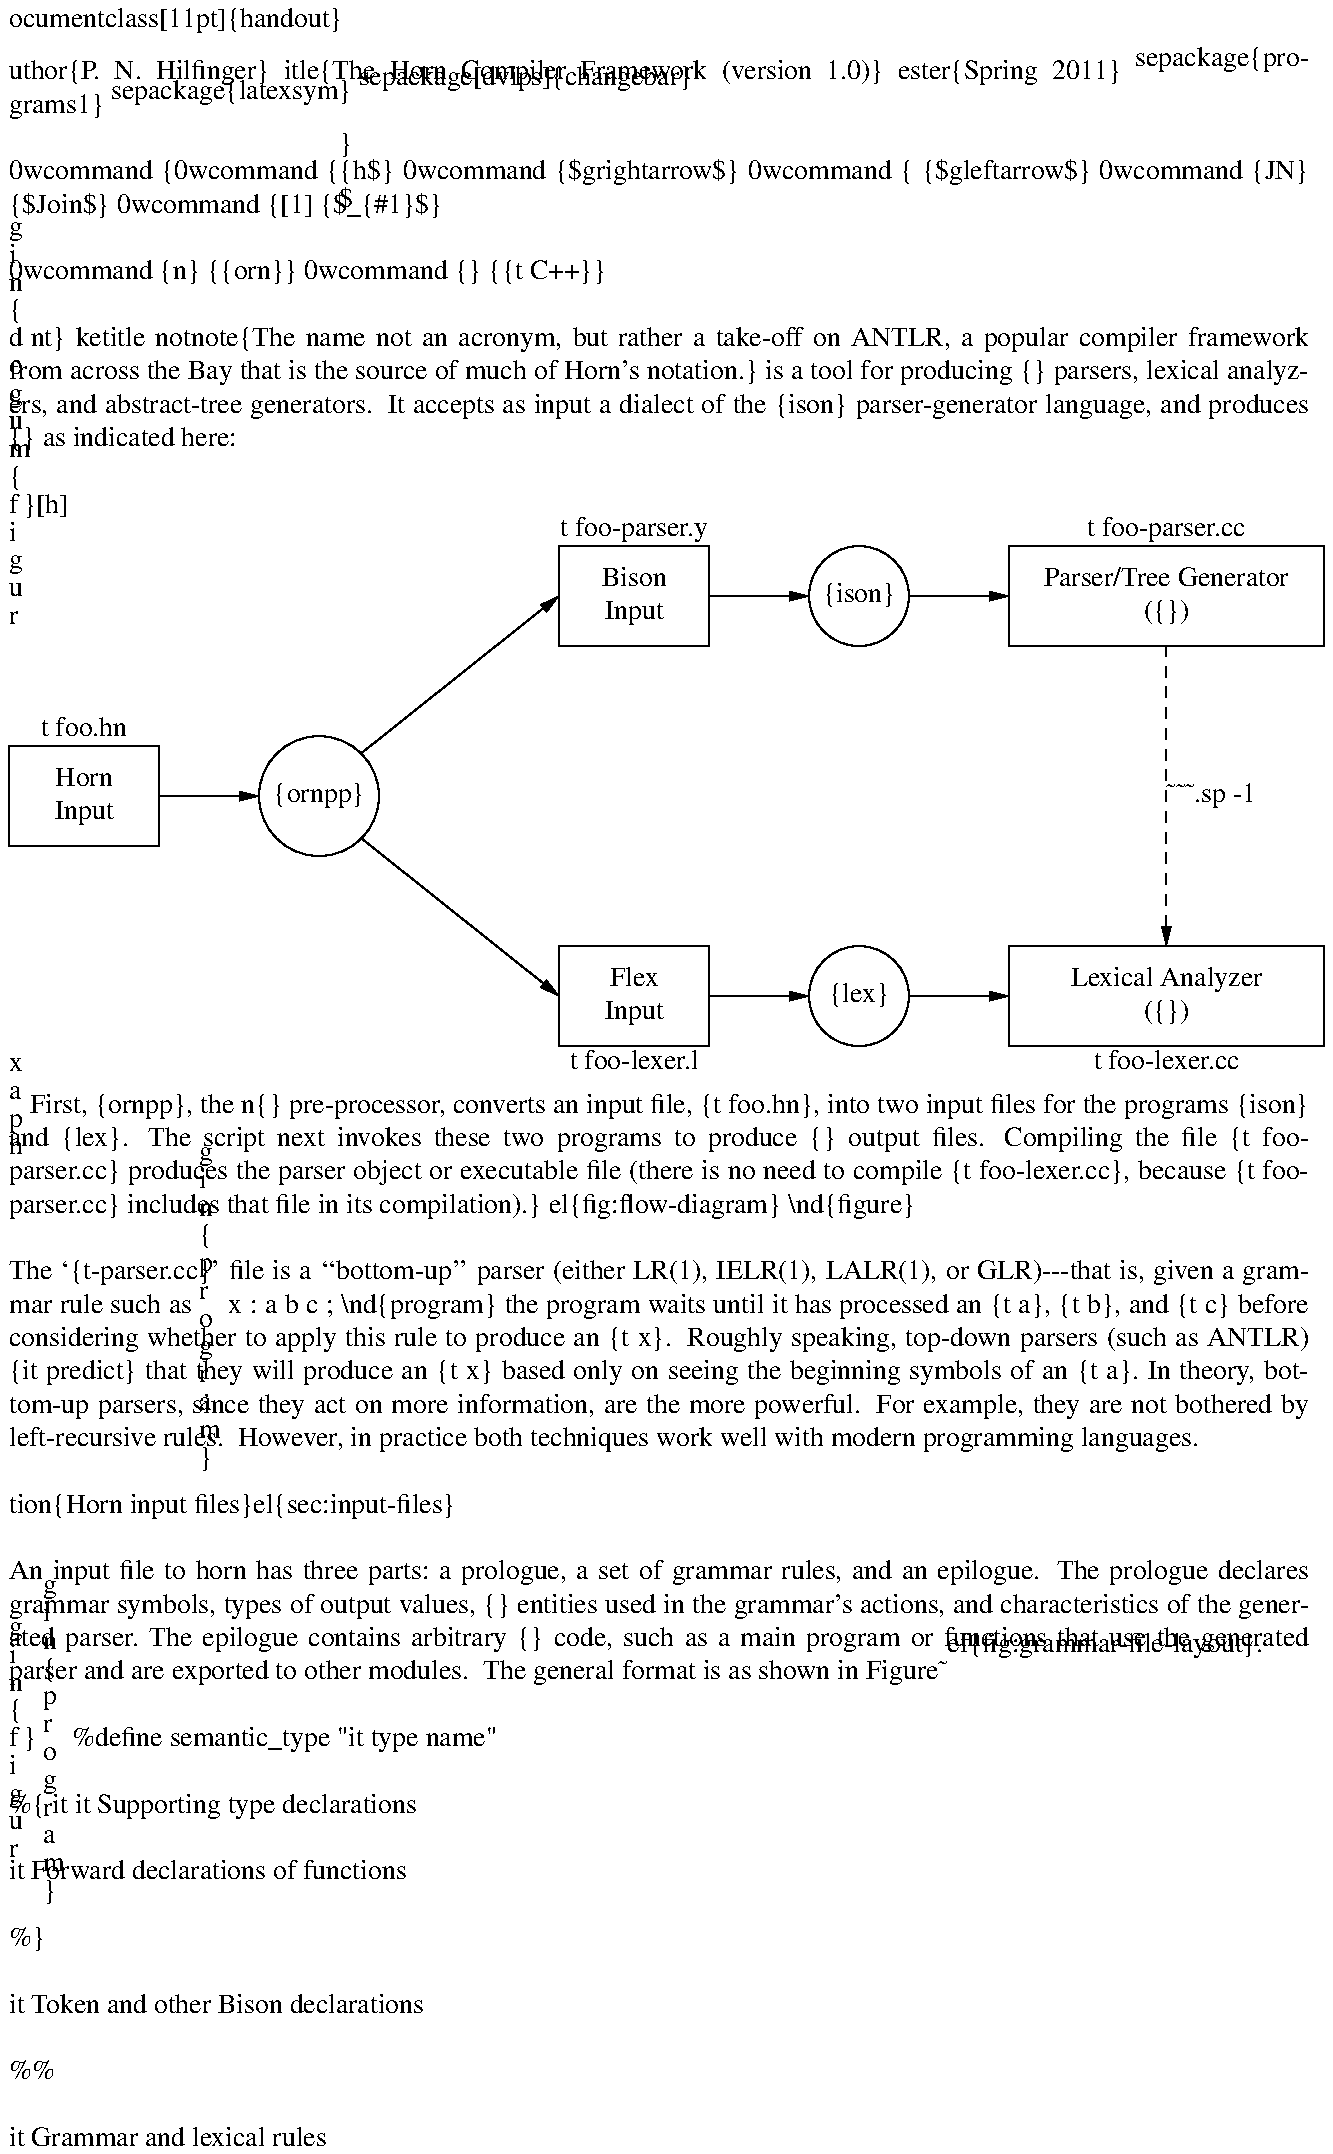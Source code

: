\documentclass[11pt]{handout}

\author{P. N. Hilfinger}
\title{The Horn Compiler Framework (version 1.0)}
\course{CS164}
\semester{Spring 2011}
\usepackage{programs1}
\usepackage{latexsym}
\usepackage[dvips]{changebar}

\newcommand {\caret} {{\tt \^{ }}}
\newcommand {\bs} {$\backslash$}
\newcommand {\RA} {$\longrightarrow$}
\newcommand {\LA} {$\longleftarrow$}
\newcommand {\JN} {$\Join$}
\newcommand {\sv}[1] {$_{#1}$}

\newcommand {\Horn} {{\sc Horn}}
\newcommand {\CPP} {{\tt C++}}

\begin{document}
\maketitle
\Horn\footnote{The name not an acronym, but rather a take-off on
ANTLR, a popular compiler framework from across the Bay that is the
source of much of Horn's notation.} is a tool
for producing \CPP{} parsers, lexical analyzers, and abstract-tree
generators.  It accepts as input a dialect of the {\sc Bison}
parser-generator language, and produces \CPP{} as indicated here:

\begin{figure}[h]
.PS
right

Bison: box "Bison" "Input"; arrow; circle "{\sc bison}"; arrow; 
       CPP_Parser: box "Parser/Tree Generator" "(\CPP{})" wid 2.1*boxwid
       "\tt foo-parser.y" at Bison.n above
       "\tt foo-parser.cc" at CPP_Parser.n above
       

Flex:  box "Flex" "Input" with .nw at Bison.sw - (0, 3*boxht); arrow; 
       circle "{\sc flex}"; arrow; 
       CPP_Lexer: box "Lexical Analyzer" "(\CPP{})" wid 2.1*boxwid
       "\tt foo-lexer.l" at Flex.s below
       "\tt foo-lexer.cc" at CPP_Lexer.s below

Input: box "Horn" "Input" with .e at 1/2 between Bison.w-(2,0) and Flex.w-(2,0);
       arrow; Horn: circle rad 1.2*circlerad "{\sc hornpp}" 
       arrow from Horn.ne to Bison.w 
       arrow from Horn.se to Flex.w 
       "\tt foo.hn" at Input.n above


arrow dashed from CPP_Parser.s to CPP_Lexer.n "~~~\#includes" ljust

.PE
\box\graph
\caption{Diagram of how the \Horn{} script processes source files.  
First, {\sc hornpp}, the \Horn{} pre-processor, converts an input file,
{\tt foo.hn}, into
two input files for the programs {\sc bison} and {\sc flex}.  The
script next invokes these two programs to produce \CPP{} output files.
Compiling the file {\tt foo-parser.cc} produces the parser object or
executable file (there is no need to compile {\tt foo-lexer.cc},
because {\tt foo-parser.cc} includes that file in its compilation).}
\label{fig:flow-diagram}
\end{figure}

The `{\tt-parser.cc}' file is a ``bottom-up'' parser (either LR(1),
IELR(1), LALR(1), or GLR)---that is, given a grammar rule such as
\begin{program}
x : a b c ;
\end{program}
the program waits until it has processed an {\tt a}, {\tt b}, and {\tt
c} before considering whether to apply this rule to produce an {\tt x}.
Roughly speaking, top-down parsers (such as ANTLR) {\it predict\/} 
that they will
produce an {\tt x} based only on seeing the beginning symbols of an
{\tt a}. In theory, bottom-up parsers, since they act on more
information, are the more powerful.  For example, they are not
bothered by left-recursive rules.  However, in practice
both techniques work well with modern programming languages. 

\section{Horn input files}\label{sec:input-files}

An input file to horn has three parts: a prologue, a set of grammar
rules, and an epilogue.  The prologue declares grammar symbols, types
of output values, \CPP{} entities used in the grammar's actions,
and characteristics of the generated parser. The epilogue contains
arbitrary \CPP{} code, such as a main program or functions that use the 
generated parser and are exported to other modules.  The general
format is as shown in Figure~\ref{fig:grammar-file-layout}.

\begin{figure}
\begin{program}
%define semantic_type "\{\it type name\}"

%{
\{\it \#include statements\}

\{\it Supporting type declarations\}

\{\it Forward declarations of functions\}

%}

\{\it Token and other Bison declarations\}

%%

\{\it Grammar and lexical rules\}

%%

\{\it Definitions of functions, global variables, etc.\}
\end{program}
\caption{General layout of a Horn input file.}
\label{fig:grammar-file-layout}
\end{figure}

\section{Basic  Grammar and Lexical Rules}\label{sec:basic-rules}

The rule sets that \Horn{} and its underlying engine, {\sc Bison}, handle are
called {\it context-free grammars (CFG).\/}  The notation used is a variety of 
{\it Backus-Naur Form (BNF).}
Each rule has the form
$$ s_0 : s_1 \dots s_n ; $$
($n\ge0$), where the $s_i$ are {\it grammar symbols,} each of which ultimately
stands for some set of possible strings of characters, which we'll
denote $L(s_i)$, the {\it language\/} denoted by $s_i$.  The generic rule
pictured here means ``The set of strings $L(s_0)$ includes (is a
superset of) all
those that can be formed by concatenating a string from each of $L(s_1)$,
$L(s_2)$, \dots, and $L(s_n)$.''  We refer to $s_0$ as the {\it
left-hand side\/} in this particular rule, and $s_1\dots s_n$ as the
{\it right-hand side.}

\subsection{Context-free grammar}\label{sec:basic-cfg}
A subset of grammar symbols, called 
{\it terminal symbols\/} (or {\it terminals\/} for short) form the base cases in this recursive
definition.  They are defined by a set of {\it lexical rules}
(described in \S\ref{sec:lexical-rules}), and in \Horn, are denoted by identifiers that start
with upper-case letters (such as {\tt ID}), by literal strings in
double quotes (e.g, {\tt"while"}), or by single-character strings in
single quotes (e.g., {\tt ';'}).  The other grammar symbols, all
beginning with lower-case letters in \Horn, 
are called {\it nonterminal symbols}.  One particular nonterminal
symbol is called the {\it start symbol,} conventionally taken to be the
symbol defined by the first grammar rule.  The language denoted by the
start symbol is the language defined by the grammar as a whole.
This language is taken to be the {\it minimal\/} language that
satisfies all the grammar rules\footnote{This is a typical sort of
definition in mathematics.  Each individual rule with a given nonterminal $s$ as
its left-hand side defines a subset of $L(s)$, but doesn't say what
else might be in $L(s)$.  So we make this additional provision of
minimality, which in effect says 
that the only strings in $L(s)$ are those that are {\it required\/} 
to be there by some rule.}.  

For example, the following grammar describes simple arithmetic
expressions (see \S\ref{sec:lexical-rules} for how we define the
terminal symbol {\tt NUM}):
\begin{program}
expr : term;

expr : expr "+" term;

expr : expr "-" term;

term : factor;

term : term "*" factor;

term : term "/" factor;

factor : NUM;

factor : "(" expr ")";
\end{program}

\noindent 
Usually, we abbreviate rules by grouping those for the same left-hand
side, like this
\begin{program}
expr : term  |  expr "+" term  | expr "-" term;

term : factor  |  term "*" factor  |  term "/" factor;

factor : NUM |  "(" expr ")";
\end{program}

\noindent 
Assuming that we define {\tt NUM} to describe ordinary integer numerals in Java,
this grammar describes a language containing such strings as 
``{\tt 2*(3+9)-42},'' as you can see from the following {\it
derivation:}
\begin{program}
expr \{\RA\} expr - term \{\RA\} expr - factor \{\RA\} expr - NUM \{\RA\} term - NUM
\{\RA\} term * factor - NUM \{\RA\} term * ( expr ) - NUM 
\{\RA\} term * ( expr + term ) - NUM \{\RA\} term * ( expr + factor ) - NUM
\{\RA\} term * ( expr + NUM ) - NUM \{\RA\} term * ( term + NUM ) - NUM
\{\RA\} term * ( factor + NUM ) - NUM \{\RA\} term * ( NUM + NUM ) - NUM
\{\RA\} factor * ( NUM + NUM ) - NUM \{\RA\} NUM * ( NUM + NUM ) - NUM 
\end{program}
This derivation consists of a sequence of {\it sentential forms\/}
(separated by arrows),
starting with the start symbol and ending with a character string
(once the {\tt NUM}s are replaced by numerals, anyway). 
At each step we apply one rule, replacing one nonterminal symbol with
the right-hand side of one rule for that nonterminal.
The parsers generated by \Horn{}
and {\sc Bison} actually perform such derivations in reverse, {\it
reducing\/} the input to the start symbol.

Here, the language $L({\tt expr})$ is the set of all sentential forms
that contain only terminal symbols and that appear at the end of
some derivation that starts from {\tt expr}.  
At each point in a derivation, there is typically more than one
possible rule by which to replace any given nonterminal symbol.  Any
of these rules might be chosen, regardless of what symbols surround
the nonterminal---hence the adjective {\it context-free.}  \Horn{}
always chooses to apply a rule to the rightmost nonterminal symbol at
each stage---a {\it rightmost derivation.}  Since it does so in
reverse, we say that it produces {\it reverse rightmost\/} (also
called {\it canonical\/}) derivations.

\subsection{The end of file}\label{sec:eof1}

The \Horn{} system actually inserts its own start symbol into the
grammar, effectively defining it like this:
\begin{program}
\{\it horn\_start\_symbol\} : your_start_symbol \{\it EOF\} ;
\end{program}
where {\tt EOF} indicates the end of the input (End Of File).  The
symbols written here in italics are internally generated; you don't
have access to them.
A lexical rule (\S\ref{sec:lexical-rules}) can return an end of file
token by using~0 as the syntactic category (see
\S\ref{sec:setting-token}),
but this is not generally necessary unless you include specific actions in your
lexer for end-of-file (see {\tt\_EOF} in \S\ref{sec:special-lexical-symbols}).

\subsection{Extended BNF}\label{sec:extended-bnf}

Certain grammatical constructs crop up repeatedly.  For example, as
part of 
describing an S-expression in Lisp, we need to describe a sequence of 
S-expressions\footnote{\Horn{} uses C-style comments, so ``{\tt/* empty */}'' is ignored.  I
use it for human readers as a convention for indicating a
right-hand side with no
symbols---an empty string.}:
\begin{program}
sexpr : atom | "(" sexpr_list ")";

sexpr_list : /* empty */ | sexpr_list sexpr;
\end{program}
As a shorthand, we can write this instead as
\begin{program}
sexpr : atom | "(" sexpr* ")";
\end{program}
The trailing `{\tt *}' (the {\it Kleene star}) 
means ``zero or more repetitions of.''  Similarly, a trailing
`{\tt+}', as in 
\begin{program}
stmt_list : stmt+
\end{program}
means ``one or more repetitions of,'' and a trailing `{\tt?}', as in
\begin{program}
relation : expr "not"? "in" expr;
\end{program}
means ``optional,'' or ``zero or one occurrences of.''

\Horn{} also permits grouping using parentheses, as in ordinary
algebraic expressions.  Thus, instead of
\begin{program}
expr : expr "+" term | expr "-" term;
\end{program}
you may write
\begin{program}
expr : expr ("+" | "-") term;
\end{program}
In combination with the other notations, you can describe even more
complex constructs succinctly, such as:
\begin{program}
argument_list : "(" ( expr ( "," expr )* )? ")";
\end{program}
to describe the parenthesized part of a function call.

These extensions to the plain BNF presented in \S\ref{sec:basic-cfg}
give what is called {\it extended
BNF}.  All of them can be translated into plain BNF (which, in fact, is how
the \Horn{} processor deals with them).

\subsection{Lexical rules}\label{sec:lexical-rules}

Lexical rules define terminal symbols, also known as {\it (lexical) tokens\/} or
{\it lexemes.\/}  The \Horn{} script 
uses an open-source tool called {\sc Flex} to produce a program
(called a {\it lexical analyzer\/}) that
processes them, splitting the input text into its constituent tokens
and giving these to the parser.  Each different kind of token has a
unique {\it syntactic category,\/} encoded as a non-negative integer.
In the \CPP{} programs it produces, \Horn{} defines the upper-cased 
terminal symbols used in your grammar as constants that other parts of
your program can use.

Lexical rules look very much like
ordinary context-free grammar rules that define nonterminal symbols
(``CFG rules'' from here on),
but with a few restrictions and extensions.  Lexical rules may not contain
nonterminal symbols or other named terminal symbols---just
double-quoted strings, single-quoted 
characters, and {\it auxiliary lexical symbols,} defined below.  Like
CFG rules, lexical rules may use parentheses and the operators
`{\tt*}', `{\tt+}', `{\tt?}', and `{\tt|}'. 

Lexical rules may also
use sets of characters.  First, the notation 
\begin{program}
'\{$C_1$\}' .. '\{$C_n$\}'
\end{program}
is a synonym for
\begin{program}
'\{$C_1$\}' | '\{$C_2$\}' | \{$\cdots$\} | '\{$C_n$\}'
\end{program}
where $C_2,\dots,C_{n-1}$ are all characters between $C_1$ and $C_n$
in the ASCII collating sequence.  Thus,
\begin{program}
'A' .. 'Z'
\end{program}
denotes ``any upper-case letter.''  
Ranges and single-quoted characters are the simplest sets of
characters.  The `{\tt|}' operator, when applied to two sets of
characters, yields a set of character.  Finally, the operator
`{\tt-}', when applied to two sets of characters, yields the set
difference between those sets: the set containing all characters in
the first operand that are not in the second.  For example, the set of 
lower-case consonants might be denoted
\begin{program}
'b' .. 'z' - ('e' | 'i' | 'o' | 'u')
\end{program}

An {\it auxiliary lexical symbol\/} starts with an underscore, and is
defined by an {\it auxiliary lexical rule\/} having the same form as other
lexical rules.  These rules have two additional restrictions: an
auxiliary lexical symbol must be defined in a single rule, and the
right-hand side of an auxiliary lexical rule may only contain 
auxiliary lexical symbols that are defined {\it before\/} that rule.  
For example, we can define
\begin{program}
_UpperCase : 'A' .. 'Z';
_LowerCase : 'a' .. 'z';
_Digit : '0' .. '9';
_Letter : _UpperCase | _LowerCase
_Alphanum : _Letter | _Digit
ID : _Letter _Alphanum*
NUM : _Digit+
\end{program}
but it would be illegal to put the definition of {\tt\_Alphanum} first,
since it would then reference auxiliary symbols defined later, and it
would be illegal to write a rule such as
\begin{program}
_Chars : _Char | _Char _Chars
\end{program}
since it mentions {\tt\_Chars} on the right-hand side, but that is not
defined in a {\it previous} rule.  

The collection of all lexical rules (and auxiliary rules) together
define a {\it regular language,}  the set of all terminals.  This
collection is interpreted differently from the CFG rules.  There is
no one start symbol.  Instead, each time a terminal symbol is needed,
the lexical analyzer produced by \Horn{} in effect tries each of the 
lexical grammar rules to see if it matches the beginning of the
remaining input text.  The analyzer delivers the terminal symbol
of whichever rule matches the {\it longest\/}
prefix of the remaining text, with ties going to the first of the
rules matching the most text.  For example, consider
\begin{program}
WITH : "with";
ID : _Letter _Alphanum*;
\end{program}
If the remaining input starts with the characters ``{\tt withdraw \$10},''
then both of these rules will match a prefix of the input, but the
rule for {\tt ID} matches the longer prefix, so the lexer produces
{\tt ID} as the next terminal symbol. It never matters what terminal
symbols are allowed by the CFG grammar; the lexical analyzer will 
try all lexical rules against the remaining input.

With a few  exceptions (see \S\ref{sec:eof1} and \S\ref{sec:prefer}),
lexical rules that match the
empty string are ignored, in order to guarantee that the lexical
analyzer always makes progress.  For example, consider
\begin{program}
NUM: ('0' .. '9')*;
\end{program}
If the next input character is something other than a digit, then the
definition of `{\tt*}' indicates that this rule can match an empty
string, which would be the longest possible match for {\tt NUM} in
that case.  However, even if no other lexical rule matches, the match
for {\tt NUM} will be ignored.  Instead, the lexical analyzer will
fall back to a last-resort default in which it delivers the next
character in the input as a token (the same token denoted by a
single-quoted one-character string in rules).

\Horn{} automatically  turns terminal symbols represented by strings
or character constants in the CFG grammar into lexical rules that
precede any lexical rules supplied by the user.  Thus,
\begin{program}
expr : expr "in" expr;
\end{program}
becomes something like
\begin{program}
TOK_3 : "in";
expr : expr TOK3 expr;
\end{program}
where {\tt TOK\_3} is some automatically generated symbol.
You never need to know about these generated symbols.
And because the implicit definition of {\tt TOK\_3} would come before
any (user-written) rule for {\it ID} (such as that above), 
the {\tt TOK\_3} rule will have precedence (as desired), even though
{\tt ID} also matches the same string.

\subsection{Special lexical symbols}\label{sec:special-lexical-symbols}

Several auxiliary symbols are pre-defined. Each matches the empty
string, but only under certain circumstances.  At the moment, none may
be mentioned in an auxiliary rule.
\begin{description}
\item[\_ANY] Is a primitive character set denoting any of the
allowable characters (everything other than ASCII NUL (`\verb|\000|')
and `\verb|\377|' (an 8-bit character used internally to indicate end-of-input).
\item[\_BOL] Matches the empty string at the beginning of a line: that
is, at the beginning of the file or just after a line terminator
sequence).   It may only occur as the first symbol in a lexical rule.
\item[\_EOL] Matches the empty string at the end of a line: 
that is, immediately before a line
terminator sequence (defined as an optional carriage return followed
by a newline character).  It does {\it not\/} match at the end of
file, so if the last line of your input is not properly terminated,
you may not get the results you expect.  It may only occur as the last
symbol in a lexical rule.

{\bf Warning:} There is a slight glitch here.  For the purposes of
determining a longest match, {\_EOL} counts as if it matched the
newline sequence (i.e., as if it matched a 1- or 2-character string rather
than a 0-character string).  Usually, this doesn't matter, but it is
easy to contrive cases where it does.

\item[\_EOF] Matches the empty string at the end of file.
It must appear at the end of its
rule. You will not often need to use this; the \Horn{} lexical analyzer will
by default return an end-of-file indication at the appropriate point,
and as described in \S\ref{sec:eof1}, the CFG grammar is automatically
set up to handle it.  {\tt\_EOF} is a special case in that any rule it
appears in {\it can} match the empty string.
Once {\tt\_EOF} matches, it continues to do so until the lexer
switches to another input file, so be careful to avoid an infinite
loop when using such rules.
A common way to do so is to have your rule explicitly return the
end-of-file category (0) when you reach real end of file (Horn usually
does this for you automatically if you don't provide an explicit rule
that matches {\tt\_EOF}.)
\end{description}

\subsection{Preferred lexical rules and empty matches}\label{sec:prefer}

Normally, the lexical analyzer returns the longest non-empty match
possible from among its rules, preferring the first-appearing rule
when there are ties.  By including the special declarative symbol
{\tt\%prefer} at the end of a lexical rule (just before the lexical
action, if any), you can specify that a rule should be chosen in
preference to rules not so marked, regardless of the length of text
matched, and that it may match an empty
string.  Among preferred rules, the usual precedence rules apply.

As you might guess, this feature is rather specialized.
In general, you should rely on \Horn's usual rules for precedence.
Indeed, the only use I've found so far for {\tt\%prefer} is to handle Python's
indentation rules:
\begin{program}
*: _BOL (' ' | '\t')* %prefer { ... }
\end{program}

When a preferred rule matches the empty string, no further 
preferred rules are applied until at least one more token is read
using non-preferred rules (to avoid infinite loops in which the
lexical analyzer keeps returning empty strings).

\section{Grammar Conflicts}\label{sec:conflicts}

\Horn{} parsers belong to a category known as {\it shift-reduce\/}
parsers.  These attempt to reconstruct, in reverse, the sequence of
grammar rules needed to derive the input from the start symbol, as
described in \S\ref{sec:basic-cfg}.  The parser consumes the input and
maintains a sequence of grammar symbols (terminals and nonterminals)
called the 
{\it parsing stack\/}\footnote{Abstractly, it is a 
sequence, but because of the way shift-reduce
parsing works, we almost invariably refer to it as a stack, since it
is always the most recently added symbols (those at the ``top'') that
are manipulated at each step.} such that the concatenation of 
the parsing stack and
the remaining input (as a sequence of tokens) forms one of the 
sentential forms in a derivation (again, see \S\ref{sec:basic-cfg}).

At each step, the parser either {\it shifts\/} a token from the
remaining input onto the end (top) of the parsing stack, or it 
{\it reduces\/} zero or more symbols on top of the parsing stack into
a nonterminal, using one of the grammar rules.  Since multiple grammar
rules might seem applicable to the top of the parsing stack, the
parser examines the next (unshifted) input token and a summary of the
contents of the parsing stack (the {\it parser state\/}) to decide
what rule (if any) to apply.  Sometimes, the choice is unclear,
causing \Horn{} (or more precisely, {\sc Bison}, which does the real
work) to report a {\it grammar conflict,\/} of which there are two
varieties: {\it shift-reduce\/} conflicts and {\it reduce-reduce\/} conflicts. 

\subsection{Shift-reduce conflicts}\label{sec:shift-reduce}

A shift-reduce conflict results when the top of
the stack contains the right-hand symbols of some grammar rule
(suggesting a reduction), but it might also be valid to shift the next
token so as to later get a different reduction.  For example, if you
were to write
\begin{program}
expr : expr '-' expr
     | ID 
     ;
\end{program}
and try to parse an input such as `{\tt a-b-c},' the parser would
eventually find itself in this situation:
\begin{program}
expr '-' expr \{\JN\} '-' ID 
\end{program}
where `\JN' marks the start of the remaining input.  At this
point, the parser could take either of two routes: either
\begin{program}
expr \{\JN\} '-' ID             \{\it (Reduce) \}
expr '-' ID \{\JN\}             \{\it (Shift twice) \}
expr '-' expr \{\JN\}           \{\it (Reduce) \}
expr \{\JN\}                    \{\it (Reduce) \}
\end{program}
or else
\begin{program}
expr '-' expr '-' ID \{\JN\}    \{\it (Shift twice) \}
expr '-' expr '-' expr \{\JN\}  \{\it (Reduce) \}
expr '-' expr \{\JN\}           \{\it (Reduce) \}
expr \{\JN\}                    \{\it (Reduce) \}
\end{program}
corresponding to interpreting this expression as either `{\tt(a-b)-c}' or 
`{\tt a-(b-c)}'.  In this example, the conflict results (as it often
does) from an essential ambiguity in the grammar.  The programmer
simply hasn't said which interpretation to choose. 

\subsection{Reduce-reduce conflicts}\label{sec:reduce-reduce}

A reduce-reduce conflict results when the top symbols of the
stack might reasonably be reduced according to either of two different
rules. For example, given a  grammar containing
\begin{program}
expr : '(' type ')' expr        \{\it (C-style cast)\}
     | '(' expr ')'             \{\it (parenthesized expression)\}
     | ID
     | ....
     ;
type : ID
     ;
\end{program}
and the input `{\tt (a) b}', the parser will eventually see this
situation:
\begin{program}
'(' ID \{\JN\} ')' ID
\end{program}
It might convert {\tt ID} either into a type or an expr.  In this
case, if it were to look beyond the `{\tt)}', it would see that
choosing to reduce to {\tt expr} would not work, but since the parser
looks only at the next unshifted token of the input, it does not see
this and therefore reports a conflict.  

This example notwithstanding, most reduce-reduce conflicts are due to
errors in your grammar.  You should treat warnings about reduce-reduce
conflicts as error messages and resolve them.  The parser-generator
will arbitrarily resolve these conflicts in favor of the earlier rule,
but it is extremely risky to rely on this resolution, since it usually
just papers over a real problem.  (This is in contrast to lexical analysis,
which also resolves conflicts in favor of the earlier rule, but where doing
so is usually the right thing.)

\subsection{Dealing with shift-reduce conflicts}\label{sec:precedence}

Sometimes, conflicts result from accidental introduction of
ambiguity.  For example, there's a good chance you'll eventually make
this mistake:
\begin{program}
expr : expr '+' term
       term                  \{\it (Left off the {\tt|})\}
     ;
\end{program}
or this one:
\begin{program}
expr :
     | expr '+' term         \{\it (Extra {\tt|})\}
     | term
     ;
\end{program}
Either of these can result in a flood of conflicts in the rest of
the grammar.  All I can say about accidental conflicts is ``Try not to
introduce them.''

Sometimes, however, a conflicted grammar is actually clearer than an 
unconflicted one, the principal example being expression grammars.
You'd like to be able to say
\begin{program}
expr : expr '+' expr
     | expr '-' expr
     | expr '*' expr
     ...
\end{program}
together with some way of indicating, as in informal English
descriptions, that the operators group to the left, with `{\tt*}'
having precedence over `{\tt+}' and `{\tt-}'.  The usual alternative
uses a cascade of definitions, like this:
\begin{program}
expr : term | expr '+' term | expr '-' term ;
term : factor | term '*' factor ;
  ...
\end{program}
(see if you can figure out why this approach avoids ambiguity).  This
works, but is a bit verbose.

\Horn{} uses a  mechanism provided by {\sc Bison} to allow you to
declare precedences for operators, so that an expression grammar can
look like this:
\begin{program}
%left '='
%left '+' '-'
%left '*' '/'
%right "**"
... 

%%

...

expr: ID
    | expr '+' expr
    | expr '-' expr
    | expr '=' expr
    | expr "**" expr
    ...
\end{program}
Here, `{\tt\%left}' and `{\tt\%right}' are declarations that go in the 
prologue of your grammar file.  They list operators from lowest to
highest precedence, and indicate whether they group to the left or
right.  Operators in the same declaration have the same precedence.  

The idea is pretty simple: \Horn{} assigns each rule the precedence of 
the operator token it contains (assuming there is only one token given
a precedence), tweaking the precedence slightly up if the operator is
left associative, and slightly down if it is right associative.  Now,
consider a conflict like that illustrated in
\S\ref{sec:shift-reduce}:
\begin{program}
expr '-' expr \{\JN\} '*' ID 
\end{program}
Either we can reduce the `{\tt expr '-' expr}' or shift the `{\tt*}'.
Because the rule has the precedence of `{\tt-}', which is declared to
be lower than that of `{\tt*}', shifting wins out here, and the parser
will eventually end up reducing the multiplication before reducing the
subtraction.  With 
\begin{program}
expr '-' expr \{\JN\} '-' ID 
\end{program}
since `{\tt-}' has been declared to be left associative, the
subtraction rule has (slightly) higher precedence than the `{\tt-}'
symbol, and the parser will reduce the first `{\tt-}' first, grouping
the first two terms together as desired.  

This is all very convenient, but I strongly recommend using this
feature {\it only\/} for simple operator precedence such as in these
examples.  The consequences of forcibly ``resolving'' conflicts that
actually indicate problems are surprising and usually undesirable.

\subsection{Precedence and extended BNF}

Given the facilities in \S\ref{sec:precedence}, it is natural to want
to write something like this:
\begin{program}
expr : expr ('+' | '-' | '*' | '/' | "**" | ...) expr ;
\end{program}
but you will quickly find this doesn't work.  \Horn{} converts this to
some weird-looking rule like\footnote{Symbols such as {\tt\_\_0} are 
internally generated, and are not lexical symbols.}:
\begin{program}
expr : expr __0 expr ;
__0 : '+' | '-' | '*' | '/' | "**" | ... ;
\end{program}
Whereas before, the parser would face situations like this:
\begin{program}
expr '-' expr \{\JN\} '-' ID 
\end{program}
where the two operators in question are both available for inspection,
with the new grammar, it sees only
\begin{program}
expr __0 expr \{\JN\} '-' ID 
\end{program}
and the identity of the left operator is lost.

Fortunately, there is a convenient, if moderately obscure feature that
addresses
just this problem. We can write our rule as follows:
\begin{program}
expr : expr ('+' | '-' | '*' | '/' | "**" | ...) expr %expand
\end{program}
The effect of the {\tt\%expand} directive is to convert this rule
differently, so that it reads
\begin{program}
expr : expr '+' expr | expr '-' expr | expr '*' expr | ... ;
\end{program}
In this form, precedence rules work properly.  You get to write the
more concise rule and have it expanded for you into the long-winded
form.

\subsection{GLR parsing}\label{sec:glr}

Sometimes, as in the example from \S\ref{sec:reduce-reduce}, a
conflict results from the fact that the parser is required to make a
decision before it has all the necessary information.  You can
generally resolve this with judicious rewriting, but it is sometimes
clearer to use ``brute force.'' \Horn{} provides an alternative
parsing algorithm called {\it Generalized LR (GLR)\/}\footnote{``LR'' 
is the
name of \Horn's standard parsing algorithm.  The initials stand for 
``Left-to-right (reverse) Rightmost derivation.''}.  When confronted
with a conflict at parsing time, the GLR parser will (in effect) split
into multiple parsers, each pursuing a different choice of shifts and
reductions.  As some of these choices turn out to be unfeasible, their
parsers die off.  Assuming that only one parser makes it to the end,
all is well.  While the parser is split, it does not execute any
actions, but instead saves them up until the surviving parse is
determined.  

For example, going back to the example from \S\ref{sec:reduce-reduce}:
\begin{program}
expr : '(' type ')' expr        \{\it (C-style cast)\}
     | '(' expr ')'             \{\it (parenthesized expression)\}
     | ID
     ;
type : ID
     ;
\end{program}
\Horn{} will report that there
is a reduce-reduce conflict when the parser has just shifted `{\tt(}'
and `{\tt ID}' and is looking at `{\tt)}'. If the parser were to look
one symbol beyond the `{\tt)}', it would know which reduction would
work.  For this grammar, including the declaration 
\begin{program}
%glr-parser
\end{program}
in the prologue will cause the parser to pursue both possibilities,
one of which will get pruned.

This is a very powerful mechanism (and not fully described here).
However, there is one problem: \Horn{} will still report conflicts in
the grammar, since it cannot in general analyze whether the parser is
guaranteed to accept only one parse.  You will have to analyze your
grammar carefully (and test it extensively) in order to make sure you
are getting the proper results.

\section{Semantic Actions}\label{sec:semantics}

So far, we've been concerned entirely with syntax.  The \Horn{}
parsers illustrated so far will read an input text and either
determine that it obeys the grammar rules and do nothing, or
determine that it does not obey the grammar rules and produce an error
message. The main point of defining a grammar and breaking it down
into rules is to implement {\it syntax-directed translation\/} of the
input, in which the particular derivation (sequence of rules) used to 
parse an input triggers a corresponding sequence of actions that
translates or otherwise processes the text. In \Horn, these actions
take the form of arbitrary \CPP{} code enclosed in curly braces and
placed at the end of a rule.  Being arbitrary \CPP{} code, it can do anything.
For example, given the \Horn{} program:
\begin{program}
expr : term              { printf ("term <- expr\n"); };
expr : expr "+" term     { printf ("expr + term <- expr\n"); };
expr : expr "-" term     { printf ("expr - term <- expr\n"); };
term : factor 		 { printf ("factor <- term\n"); };
term : term "*" factor   { printf ("term * factor <- term\n"); };
term : term "/" factor   { printf ("term / factor <- term\n"); };
factor : NUM              { printf ("NUM <- factor\n"); };
factor : "(" expr ")"    { printf ("( expr ) <- factor\n"); };
\end{program}
and the input string ``{\tt 2*(3+9)-42},'' we get the following output
from the compiled and executed program:
\begin{program}
NUM <- factor
factor <- term
NUM <- factor
factor <- term
term <- expr
NUM <- factor
factor <- term
expr + term <- expr
( expr ) <- factor
term * factor <- term
term <- expr
NUM <- factor
factor <- term
expr - term <- expr
\end{program}
Follow this output from bottom to top and compare it to the sample
derivation of the same string in \S\ref{sec:basic-cfg}. You should see
that each output line shows what changed between one derivation step
and the next.

\subsection{Semantic Values}\label{sec:semantic-values}

Such pure side-effect-producing programs are not the usual case.
More commonly, semantic actions are mostly concerned with computing
{\it semantic values\/} for nonterminal symbols.  Consider two steps 
from the derivation of {\tt 2*(3+9)-42} in our running example (see
\S\ref{sec:basic-cfg}):
\begin{program}
\{$\cdots$~\RA\} term - NUM \{\RA\} term * factor - NUM \{\RA~$\cdots$\}
\end{program}
First, let's reverse their order to match the order in which they
actually get processed:
\begin{program}
\{$\cdots$~\LA\} term * factor - NUM \{\LA\} term - NUM \{\LA~$\cdots$\}
\end{program}
The {\tt term*factor} part corresponds to `2*(3+9)' in the input.
Suppose we attach to each of these symbols the numeric value of the
numeric expression it represents:
\begin{program}
\{$\cdots$~\LA\} term\{\sv{2}\} * factor\{\sv{12}\} - NUM\{\sv{42}\} \{\LA\} term\{\sv{24}\} - NUM\{\sv{42}\} \{\LA~$\cdots$\}
\end{program}
The subscripts are the semantic values attached to the instances of
the grammar symbols in this example.  We can write the action for the rule that
specifies this derivation step so that it computes the value for the
newly reduced {\tt term}, like this:
\begin{program}
term : term "*" factor   { $$ = $term.value() * $factor.value(); }
\end{program}
In this action, we refer to the 
grammar symbols in the rule using the `{\tt\$}' notation, which the
\Horn{} preprocessor will convert to the (rather arcane) expressions
that actually access those symbols.  We can refer to a symbol's value
by its name (as in {\tt\$factor}) if it is unique.
Alternatively, we can attach labels to the symbols and refer to those:
\begin{program}
term : L=term "*" R=factor { $$ = $L.value() * $R.value(); }
\end{program}
This latter notation is necessary when the given grammar symbol is
used multiple times in a right-hand side.

These `{\tt\$$\cdot$}'
symbols have various operations defined on them, one of which is
{\tt.value()}, a method that extracts a semantic value of some
user-defined type.  Assigning a semantic value to the left-hand side
symbol (as in ``{\tt\$\$ =}'') effectively defines the semantic value
of that symbol.  Filling out the example:
\begin{program}
expr : term;
expr : expr "+" term     { $$ = $expr.value() + $term.value(); };
expr : expr "-" term     { $$ = $expr.value() - $term.value(); };
term : factor;
term : term "*" factor   { $$ = $term.value() * $factor.value(); };
term : term "/" factor   { $$ = $term.value() / $factor.value(); };
factor : NUM;
factor : "(" expr ")"    { $$ = $expr; };
\end{program}
When we don't provide an action, as in three of the rules above,
the default action copies the value of the first right-hand symbol, as
if we had written:
\begin{program}
expr : term                  { $$ = $term; };
\end{program}

\subsection{Inner actions}\label{sec:inner}

Occasionally, it is useful to take an action part way through
collecting the symbols on the right-hand side of a rule.  This is not often
necessary, but is sometimes useful in cases where global variables
affect subsequent processing.  Roughly, a rule such as
\begin{program}
init : "{" { initializing=true; } init_list "}" ;
\end{program}
is shorthand for 
\begin{program}
init : "{" gensym_1 init_list "}" ;
gensym_1 : /* empty */ { initializing = true; } ;
\end{program}
where {\tt gensym\_1} represents a new, unique, automatically generated symbol.
I said ``roughly'' because these inner rules {\it are\/} allowed to
reference the semantic values of preceding grammar symbols (but not
{\tt\$\$}), as in 
\begin{program}
values : expr { collect ($expr); } "=" expr;
\end{program}
even though ``{\tt\$expr}'' would not be defined in the
compiler-generated rule.  

Because inner actions introduce a new rule that the parser has to
reduce before seeing the subsequent parts of the right-hand side, they
can introduce conflicts, where the parser does not
have enough information immediately available
to decide what alternative path to follow (see
\S\ref{sec:conflicts}).

\subsection{Collecting actions}\label{sec:collecting}

Especially when you are using extended BNF, you will need to collect
lists of semantic values.  Let's go back to a previous example:
\begin{program}
sexpr : atom | "(" sexpr* ")";
\end{program}
If you add actions to this rule, you can reference {\tt\$sexpr} easily
enough, but the question becomes ``which of the sequence of zero or
more {\tt sexprs} did you mean?''  Fortunately, we have a solution,
illustrated here:
\begin{program}
sexpr : atom                 { $$ = process($atom.value()); }
      | "(" (L+=sexpr)* ")"  { $$ = process($L.list_value()); }
\end{program}
(the parentheses around `{\tt L+=\dots}' aren't actually necessary, but
they make the meaning clearer).  The `{\tt+=}' notation tells \Horn{}
to add each {\tt sexpr}'s value into a list of some user-selected type
(such as {\tt list<$T$>*}, where {\tt list} is the generic list type
in the \CPP{} Standard Template Library (STL) and $T$ is the type of
semantic values).  

\subsection{Methods on grammar symbols}\label{sec:yysem-methods}

As you've seen in previous sections, the objects represented by
quantities such as \verb|$atom| can contain semantic values or lists
of values.  They also carry other information, which you can access by
means of additional methods.  Here is the list:
\begin{description}
\item[.value()] The semantic value of this symbol, if it is a simple
		value as opposed to a list.  Yields the default value
		if the value is missing.		
\item[.list\_value()] The value of this symbol as a list of semantic
		values.  Yields an empty list if the value is missing.
\item[.missing()] True if the semantic value of this symbol is missing
                (which happens in cases such as these:
\begin{program}
primary : atom suffix?                  { ... }
secondary : (atom suffix | prefix atom) { ... }
\end{program}
In the first case, \verb|$suffix.missing()| will be true if the
optional suffix is not present.  In the second, either
\verb|$suffix.missing()| or \verb|$prefix.missing()| will be true
depending on which alternative applies.)
\item[.text()] The source text associated with this symbol as a C++
string.  Generally, this is empty for symbols other than tokens
(lexical symbols), although the programmer can arrange to associate a
text value with all semantic values.
\item[.c\_text()] The source text associated with this symbol as a C 
\verb|const char*| pointer.  Unlike most C strings, however, this
pointer is not NUL terminated (use \verb|.text_size()| to get its
length).  Generally, this is NULL for symbols other than tokens
(lexical symbols), although the programmer can arrange to associate a
text value with all semantic values.
\item[.text\_size()] The length of text in \verb|.c_text()|.
\item[.loc()] The location of this symbol (its type is \verb|const char*|, 
but that should be immaterial; it is intended for use with 
\verb|yyprinted\_location|, \verb|yylocation_line|, and
\verb|yylocation_source|.)
See also \S\ref{sec:locations}.
\item[.set\_loc($L$)]
Set the location (the value of {\tt.loc()})
associated with this symbol to $L$.  If semantic values of symbols 
carry locations, this will also set the location of the semantic value
of this symbol.  See also \S\ref{sec:locations}.%
\end{description}

\section{Lexical Actions}\label{sec:lex-actions}

Lexical rules can also have actions, but they differ considerably from
actions on CFG rules.  For one thing, they are much more limited:
inner actions are not allowed; and a lexical action may not reference
the values of the individual right-hand side items---only the complete
text matched by the rule.  Within a lexical action, the symbol {\tt
\$TEXT} is a {\tt char*} pointer to the text matched by the rule and 
{\tt \$TEXT\_SIZE} is the length of this text.  When you compute a semantic
value to attach to the token produced by a lexical rule, you can
return it as you do for CFG rules:
\begin{program}
$$ = \{\it semantic value for token\};
\end{program}
For example, if your semantic values are integers, you might need a
rule like this for decimal literals\footnote{Actually, most such rules
won't allow a sign in order to avoid conflicts with unary negation,
for example, but I thought I'd take the opportunity to illustrate the 
`{\tt?}' operator.}:
\begin{program}
NUM : ("-" | "+")? ('0' .. '9')+    { $$ = atoi($TEXT); }
\end{program}
By default, the \Horn{} framework will set {\tt\$\$} if you do not,
using a user-supplied function.  For values other
than
trees, this will be a function 
with the header:
\begin{program}
\{\it semantic\_value\_type\} make_token (int syntax, const char* text, size_t len);
\end{program}
where {\tt syntax} is the syntactic category of the token (e.g., {\tt
NUM} in the last example).

The values that {\tt \$TEXT}
takes on are persistent: you may safely store them and expect that the
characters they point at will not change.  However, although within
the text of a lexical action, the string is NUL terminated (as per the
standard C convention), it need not be so terminated later, so if you
need to keep the text around, you
will need to either copy the characters into a NUL-terminated string
or \CPP{} {\tt string}, or keep its length around as well.

\subsection{Specifying actions for implicit tokens}\label{sec:implicit-token-action}
In context-free rules, one normally indicates a literal token (such as
a keyword or punctuation mark) with a quoted string.  \Horn{} generates
lexical rules for these without your having to write anything,
and normally generates an appropriate lexical action.  You can specify 
explicit lexical actions for these symbols by using them on the left
side of a lexical rule whose right side consists of a single lexical
action.
For example, 
\begin{program}
"(" : { bracket_count += 1; } 
    ;
\end{program}
increments a variable once for each left parenthesis.  The actual
pattern matched by this rule is always the same as the left-hand side;
you never actually write it.

\subsection{Ignoring tokens}\label{sec:ignored-tokens}

In many cases, the parser would just as soon not see some of the
text.  For example, in most programming languages, whitespace (blanks, tabs, and
sometimes line terminators) take no part in the grammar of a language
and would be a nuisance to deal with there.  Similarly for
comments. The \Horn{} system provides a way to specify tokens that
should be ignored, and never seen by the parser.  To do this, simply
include a  {\tt YYIGNORE} statement (it's actually a macro) in the
lexical action. A typical example:
\begin{program}
WS : (' ' | '\t' | '\n' | '\r' | '\f')+   { YYIGNORE; }
\end{program}
The generated lexical analyzer will skip all {\tt WS} tokens and will
suppress the default creation of a semantic value for them.  These
tokens will still serve to delimit other tokens (such as identifiers
and keywords), as usually required in most applications.

\subsection{Explicit syntactic categories}\label{sec:setting-token}

As indicated in \S\ref{sec:lexical-rules}, the parser (outside of
actions) depends only on the syntactic categories of the tokens that
the lexical analyzer feeds to it.  In \Horn, these categories are
represented as integers. 
By default, the syntactic category returned by a rule is that named on
its left side, but there are cases where it is more convenient to
decide on a category in lexical actions.  The statement
\begin{program}
YYSET_TOKEN(\{\it category\});
\end{program}
does just this.  For example, we could write a rule like:
\begin{program}
UPPER_ID : ('A' .. 'Z') _Alphanum* ;
LOWER_ID : ('a' .. 'z') _Alphanum* ;
\end{program}
or like this:
\begin{program}
UPPER_ID : _Letter _Alphanum* { 
    if (islower ($TEXT[0])) YYSET_TOKEN(LOWER_ID); }
\end{program}
Of course, it is a little confusing for the reader to have the
syntactic category returned by a rule differ from that on the
left-hand side like this, so we also allow rules with no specified 
syntactic category:
\begin{program}
* : _Letter _Alphanum* { 
    YYSET_TOKEN(islower ($TEXT[0]) ? LOWER_ID : UPPER_ID); }
\end{program}
In the absence of {\tt YYSET\_TOKEN}, these rules are ignored, so we
could also rewrite the whitespace rule as
\begin{program}
* : (' ' | '\t' | '\n' | '\r' | '\f')+
\end{program}

\subsection{Declaring syntactic categories}\label{sec:declare-tokens}

When using {\tt YYSET\_TOKEN}, you must be careful that the names you
use as syntactic categories are defined.  \Horn{} does this
automatically for names that appear on the left sides of lexical
rules, but not for other names you might want to use.  However, you
can introduce new names by means of a {\it token declaration,\/} which
appears in the prologue mentioned in \S\ref{sec:input-files}.  For
example:
\begin{program}
%token UPPER_ID LOWER_ID
\end{program}
introduces the syntactic categories in the example above without requiring that
you use them on the left-hand side of a lexical rule.
New syntactic categories are particularly useful
when used with the \Horn{} tree-building framework (see
\S\ref{sec:explicit-tree} and \S\ref{sec:tree-factory}), 
which uses them to identify types of tree
nodes.

You can also attach symbolic names to tokens denoted by string
literals.  For example,
\begin{program}
%token EXPO "**"
\end{program}
Allows you to use the name EXPO in program text to name the syntactic
category associated with the `{\tt**}' token (which would otherwise be
anonymous).  

\section{Defining Semantic Types}\label{sec:semantic-types}

In order to use the {\tt.value()} and {\tt.list\_value()} methods (see
\S\ref{sec:semantic-values}), you must inform \Horn{} what types of
value they return and provide some information about these types.
The simplest declaration is just
\begin{program}
%define semantic_type "\{\it Type\}"
\end{program}
which indicates the type of semantic values and creates a list type 
for use with `{\tt+=}' operators.
One may supply any POD
type\footnote{POD stands for ``Plain Old Data'' and refers to
standard C types, in particular excluding types with constructors or
destructors.  The standard collection types in the \CPP{} library, in
particular are {\it not\/} POD types.  However, since pointers 
are POD types, you can generally get anything you want for a
semantic type by using a level of indirection.} for {\it Type},
with the result that the expression {\tt \${\it X}.value()} will yield
values of that type and lists returned by {\tt \${\it
X}.list\_value()} will yield a type derived from the standard \CPP{}
library type {\tt list<{\it Type\/}>}.

To get the operations required by  the tree-building
features described in \S\ref{sec:tree-building},
use the declaration
\begin{program}
%define semantic_tree_type \{\it YOUR\_TREE\_TYPE\}
\end{program}
in place of \verb|%define semantic_type|.

Figure~\ref{fig:calc} shows
a fleshed-out example.  

\begin{figure}[p]
\begin{program}
%{
#  include <cstdlib>
#  include <cstdio>
#  include <math.h>

   extern double make_token (int syntax, const char* text, size_t len);

   using namespace std;

%}

%define semantic_type double
%interactive

%left "+" "-"
%left "*" "/"
%right "**"

%%

prog : (expr ";" { printf ("=%g\n", $expr.value()); })* ;

expr : L=expr "+" R=expr     { $$ = $L.value() + $R.value(); };
expr : L=expr "-" R=expr     { $$ = $L.value() - $R.value(); };
expr : L=expr "*" R=expr     { $$ = $L.value() * $R.value(); };
expr : L=expr "/" R=expr     { $$ = $L.value() / $R.value(); };
expr : L=expr "**" R=expr    { $$ = pow($L.value(), $R.value()); };
expr : NUM;
expr : "(" expr ")"          { $$ = $expr; };

_DIG : '0' .. '9' ;
NUM : _DIG+ ("." _DIG*)? (("e"|"E") ("+"|"-")? _DIG+)? ;
* : ' ' | '\t' | '\n' | '\r';
%%

double
make_token (int syntax, const char* text, size_t len) {
   return strtod (text, NULL);
}

main () {
  yypush_lexer (stdin, "<stdin>");
  yyparse ();
}
\end{program}
\caption{Full calculator example, showing specification of a simple
domain of semantic value (in this case, {\tt double}).}
\label{fig:calc}
\end{figure}

\subsection{Automatic storage deallocation}\label{sec:storage}
\CPP{} does not require garbage collection of dynamically allocated
storage (i.e., storage allocated using the {\bf new}
operator)---indeed, several features of the language make automatic 
garbage collection quite difficult.  The \Horn{} framework provides a
limited amount of garbage collection, but requires cooperation from
the programmer.

The underlying technique is known as {\it reference
counting.}  The idea is that instead of using pointers to objects it 
controls, the framework uses a kind of augmented pointer: rather than 
\verb|T*|, it uses \verb|Pointer<T>|. Thanks to the definitional
facilities of \CPP, you can (largely) use this type as a direct
substitute for \verb|T*|; if \verb|x| has type \verb|Pointer<T>|, then 
\verb|x->aField|, \verb|x->aMethod()|, \verb|*x|, \verb|x = new T(...)|,
and \verb|x == NULL| all mean the
same things as in vanilla \CPP.  However, behind the scenes, the
framework keeps track of the total number of \verb|Pointer<T>| values
that reference any give \verb|T| object, automatically modifying this
count when new \verb|Pointer| values get created, assigned, or
deallocated.  When the count reaches~0, the object is deleted.
The pointed-to objects will typically have destructors
defined for  them whose effect is to release all instance variables in
the object, including those of type \verb|Pointer<...>|, so that, for
example, releasing the last pointer to a reference-counted list releases the
entire list.  Together, these features will delete non-circular
structures as they become unreachable.

You must be careful to take certain precautions: in particular, you
must be careful never to deallocate all \verb|Pointer<T>| to an object
while still manipulating that object by means of ordinary pointers.
Fortunately, you aren't normally tempted to do so.

\section{Building Abstract Syntax Trees}\label{sec:tree-building}

One very common application of parser frameworks is the production of
{\it abstract syntax trees\/} (ASTs), which are essentially tree
representations of a program that elide certain syntactic or lexical details.
\Horn{} includes a set of notations
that allow you to specify transformations from textual representations
of programs to ASTs, and provides some basic AST classes that you can
extend to suit your application.

This framework provides trees in which each node is labeled by a
token and has an arbitrary number of children.  For example, consider
again a language of arithmetic  expressions, and suppose that the
translation we're after takes each expression, $E =E_1 \oplus E_2$
(where `$\oplus$' is a binary operator) and produces a tree, $T(E)$, labeled 
with the token for $\oplus$ and having two children representing the
translations of $E_1$ and $E_2$ (or in Lisp-like prefix notation, {\tt($\oplus$
$T(E_1)$ $T(E_2)$)}).  We could re-work the calculator example in
Figure~\ref{fig:calc} to do this by modifying the actions:
\begin{program}
expr : L=expr op="+" R=expr { $$ = make_tree ($op.value(), $L.value(), $R.value(); };
expr : L=expr op="-" R=expr { $$ = make_tree ($op.value(), $L.value(), $R.value(); };
expr : L=expr op="*" R=expr { $$ = make_tree ($op.value(), $L.value(), $R.value(); };
expr : L=expr op="/" R=expr { $$ = make_tree ($op.value(), $L.value(), $R.value(); };
expr : L=expr op="**" R=expr { $$ = make_tree ($op.value(), $L.value(), $R.value(); };
expr : NUM;
expr : "(" expr ")"         { $$ = $expr; };

_DIG : '0' .. '9' ;
NUM : _DIG+ ("." _DIG*)? (("e"|"E") ("+"|"-")? _DIG+)?
\end{program}

As you can see, this leads to a rather tedious and repetitive 
definition.  You can be considerably more clear and concise
by using \Horn's tree-forming
operators, which allow the following specification:
\begin{program}
%right "**"
%left "*" "/"
%left "+" "-"

%token EXPO "**"
%%

expr : expr "+"^ expr;
expr : expr "-"^ expr;
expr : expr "*"^ expr;
expr : expr "/"^ expr;
expr : expr "**"^ expr;
expr : NUM;
expr : "("! expr ")"!;

_DIG : '0' .. '9' ;
NUM : _DIG+ ("." _DIG*)? (("e"|"E") ("+"|"-")? _DIG+)?;
\end{program}
This produces the same definition as before.  The `\verb|^|' symbols
mark the operators, and the `\verb|!|' symbols mark tokens that are to
be ignored and not included in the tree.  All defaulted lexical rules that
are supposed to return tokens use a call to a {\tt make\_token}
operator, as in the previous version.  (We've also defined the
symbolic name {\tt EXPO} as a synonym for the `{\tt**}' token.  We
won't really need it, however, until \S\ref{sec:tree-factory}.)

More precisely, consider a general grammar rule of the form
\begin{program}
\{$x0 : a_1~\cdots~ a_k~ b_{1}\mbox{\tt\string^} ~a_{k+1}~\cdots~ a_{k'}
~b_2\mbox{\tt\string^}~ a_{k'+1}~ \cdots;$\}
\end{program}
where all the $a_i$ and $b_i$ are grammar symbols.  We eliminate any
symbols followed by {\tt!}, and then proceed from left to right,
adding the value of each $a_i$ to the ``current node''.  Initially,
the current node is a special kind of tree node that acts as a list
(it has a null operator), so that in the absence of any $b_j$\verb|^|
clauses, the default action will just produce a list of the values of
the $a_i$. Each time a $b_j$\verb|^| is encountered, the framework
creates a new node with $b_j$ as its operator and the current node as
its child.  This new node now becomes the current node.

Adding a list node, $L$, as a child of another node, $N$,
``unpacks'' $L$; that is, its children become the
(direct) children of $N$, so that lists {\it per se\/} 
are never children of other nodes (including other lists).  This is
similar to Perl, in which there are no lists of lists, since lists are
always flattened into single-level structures.  Therefore, a rule such
as
\begin{program}
thing : ID ID  "<>"^ NUM NUM
\end{program}
gives trees of the form
\begin{program}
("<>" ID ID NUM NUM)
\end{program}
rather than something like
\begin{program}
("<>" (ID ID) NUM NUM)
\end{program}
Likewise, the rules 
\begin{program}
thing : ids "<>"^ nums ;
ids : ID ID ;
nums : NUM NUM ;
\end{program}
yield the same trees as the first form ({\tt ids} yields a list of two 
{\tt ID} nodes, since there is no \verb|^| operator present.

When combined with extended BNF operators, you can get some nice
effects.
For example,
\begin{program}
arg_list : "("! (expr (","! expr)*)? ")"! ;
\end{program}
turns input ``{\tt (e1, e2, e3)}'' into a list of three expression trees,
discarding the commas and parentheses.  The same rule matches input
``{\tt ()},'' yielding an empty list.
As another example,
\begin{program}
expr : NUM (op^ NUM)+ ;
op : "+" | "-" ;
\end{program}
would yield a left-associated tree such as 
\begin{program}
(+ (- (+ NUM NUM) NUM) NUM)
\end{program}
from input text ``{\tt NUM + NUM - NUM + NUM}.''

\subsection{Explicit tree formation}\label{sec:explicit-tree}

Sometimes, the convenient and concise tree-formation operators
`\verb|^|' doesn't quite fit the grammar.  For example, to translate a
function call with a syntax such as
\begin{program}
expr : expr "("! arg_list ")"! 
\end{program}
you'll most likely want an operator with a name such as \verb|CALL|,
defined with
\begin{program}
%token CALL
\end{program}
in the prelude (see \S\ref{sec:declare-tokens}).
(You {\it could\/} instead use `\verb|(|' as an operator, as in
\begin{program}
expr : expr "("^ arg_list ")"!    /* ?? */
\end{program}
but this seems a bit artificial.)  There's nothing for it but to set
\verb|$$| explicitly.  Fortunately, there are a few shortcuts.  In
actions, the symbol \verb|$^| is shorthand for the name of the
tree-forming function.  Its first argument, the operator, can either
be a token from the right-hand side of the rule, or it can be the name
of a terminal symbol from the grammar.  So, for example,
\begin{program}
expr : expr "("! arg_list ")"!   { $$ = $^(CALL, $expr, $arg_list); }
\end{program}
For even more brevity, you can refer to the entire list of tree
operands (if there is at least one) with `\verb|$*|':
\begin{program}
expr : expr "("! arg_list ")"!   { $$ = $^(CALL, $*); }
\end{program}

\subsection{Defining tree types}\label{sec:tree-types}

The \Horn{} framework includes a generic tree type that serves as the 
base class of user-defined trees.  This provides for simple tree formation,
and for accessors for children and operators.  Any particular tree type 
used in your program will be derived from the generic type, and will add 
whatever additional methods and other members needed for your application.  
The simplest possible definition, giving only the basics, looks like this:
\begin{program}
%define semantic_tree_type Node

%{
class Token;
class Tree;

class Node : public CommonNode<Node, Token, Tree> {
   /* The predefined class CommonNode defines the type NodePtr as a
    * synonym for Pointer<Node>.  CommonNodes (and  thus Nodes) are
    * reference counted (see \{\S\ref{sec:storage}\}).  */
};

class Tree : public CommonTree<Node, Token, Tree> {
public: 
   /** An internal node with operator OPER (which must be a token),
     *  and the children between iterators BEGIN (inclusive) and END 
     *  (exclusive). */
    template <class InputIterator>
    Tree (Node::NodePtr oper, InputIterator begin, InputIterator end) 
	: CommonTree<Node, Token, Tree>(oper, begin, end) { }

};

class Token : public CommonToken<Node, Token, Tree> {
public:
    Token (int syntax, const char* text, size_t len, bool owner = false)
	: CommonToken<Node, Token, Tree>
             (syntax, text, len, owner) { }
    Token (int syntax, const std::string& text, bool owner)
        : CommonToken<Node, Token, Tree>
             (syntax, text, owner) { }
};
%}
\end{program}
The rather convoluted definitions of {\tt Node}, {\tt
Tree}, and {\tt Token} address a problem with the static
typing of \CPP{}.  First, we want to have a common type that defines operations
on all tree nodes, with two derived types covering tokens (a type of
leaf) and inner nodes.  So far, so easy: we just define
\begin{program}
class CommonNode { 
    ... 
    CommonNode* child (int k) const { ... }
    ...
};
class CommonToken : public CommonNode { ... }
class CommonTree : public CommonNode { ... }
\end{program}
Unfortunately, what we really want is for the user to be able to
extend these three types.  However, when you derive {\tt YourNode} 
from {\tt CommonNode}, the 
new type is no longer a supertype of {\tt CommonToken} and {\tt CommonTree}, so
that types you derive from those latter two types will not be subtypes of
{\tt YourNode}.  Therefore, we define our base node types as taking the 
types you want to define as parameters.  The real definitions look more 
like this:
\begin{program}
template <class YourNode, class YourToken, class YourTree>
class CommonNode {
public:
    ...
    virtual YourNode* child (int k) const { ... }
    ...
};

template <class YourNode, class YourToken, class YourTree>
class CommonToken : public YourNode {
   ... 
};

template <class YourNode, class YourToken, class YourTree>
class CommonTree : public YourNode {
   ... 
};
\end{program}
It looks strange, but when these are instantiated (so that {\tt Node}, 
is substituted for {\tt YourNode}, {\tt Token} for {\tt YourToken},
and {\tt Tree} for {\tt YourTree}), the subtyping relations will all
be right: {\tt Token} and {\tt Tree} will be subtypes of {\tt Node},
as desired. 

\subsection{Node Factories}\label{sec:tree-factory}

One common pattern used in compilers and other language processors
assigns a subtype of the tree type to each different kind (or ``{\it
phylum}'') of AST---one for {\tt if} statements, one for function
calls, etc.  By defining appropriate virtual methods in the base node
type, you can then customize the behavior of each type of node---say
by having a different overriding of a code-generating method for each.

The \Horn{} framework helps out here by providing a static node {\it
factory\/} method that allows the framework to decide what type of
node to create depending on the syntactic category of the operator.
By putting the appropriate boilerplate into an AST class,
you can get the framework to generate an instance of it for each
instance of a given operator.

Let's consider again the arithmetic-expression example from
\S\ref{sec:tree-building}, which had the operators
\begin{program}
 "+" "-" "*" "/" "**"
\end{program}
We'll give our AST nodes an {\tt eval} method, which yields the
integer value denoted by that tree (performing whatever its operator
is supposed to do on the values of its operands).
Figure~\ref{fig:arith-eg2}
shows the definition of
the parent node, token, and tree types.
\begin{figure}
\begin{program}
class Arith_Token;
class Arith_Tree;

class Arith_Token;
class Arith_Tree;

class Arith_Node : public CommonNode<Arith_Node, Arith_Token, Arith_Tree> {
public:
    virtual int eval () { return 0; }
};

class Arith_Tree : public CommonTree<Arith_Node, Arith_Token, Arith_Tree> {
protected:
    template <class InputIterator>
    Arith_Tree (const Arith_Tree::NodePtr& oper,
                InputIterator begin, InputIterator end)
          : CommonTree<Arith_Node, Arith_Token, Arith_Tree (oper,  begin, end)
    { }
    /** Factory constructor.  See text. */
    Arith_Tree (int syntax) 
          : CommonTree<Arith_Node, Arith_Token, Arith_Tree> (syntax) { }

};

class Arith_Token : public CommonToken<Arith_Node, Arith_Token, Arith_Tree> {
public:
    Arith_Token (int syntax, const char* text, size_t len, bool owner = false)
	: CommonToken<Arith_Node, Arith_Token, Arith_Tree>
            (syntax, text, len, owner),
          _value (atoi(string(text, len).c_str()))
    { }

    Arith_Token (int syntax, const std::string& text, bool owner)
        : CommonToken<Arith_Node, Arith_Token, Arith_Tree> (syntax, text, owner) { }

    int eval () { return _value; }

private:
    int _value;
};
\end{program}
\caption{Parent classes for arithmetic ASTs (unabbreviated.)}
\label{fig:arith-eg2}
\end{figure}

Now we can define separate classes for each of the operators.  Here's
addition:

\begin{program}
class Add_Tree : public Arith_Tree {
public:
    int eval() {
        return child(0)->eval() + child(1)->eval();
    }

protected:

    Add_Tree* make (const Arith_Node::NodePtr& oper,
                    const Arith_Node::iterator& begin, 
                    const Arith_Node::iterator& end) {
	return new Type (oper, begin, end);
    }

    Add_Tree(const Arith_Node::NodePtr& oper,
                    const Arith_Node::iterator& begin, 
                    const Arith_Node::iterator& end) 
            : Arith_Tree(oper, begin, end) { }

    /** Use for factory only. */
    Add_Tree() : Arith_Tree('+') { }
    static const Add_Tree factory;
};

const Add_Tree Add_Tree::factory;
\end{program}

That's about it.  The declaration of {\tt Add\_Tree::factory} (which
cannot be referenced outside the {\tt Add\_Tree class}) is a C++ trick
that calls the one-argument constructor defined by the
{\tt CommonTree} template class before the main program gets executed.
This in turn causes the factory variable to get stored in a mapping
between syntactic categories and
factory nodes.
The {\tt make} method overrides a virtual {\tt make} method in the
{\tt CommonTree} template class.  To create a new node whose operator
has the syntactic category '+', the \Horn{} framework first looks up 
the factory for {\tt Add\_Tree} in a table indexed by syntactic
category, and then calls the {\tt make} method on that factory,
which, as you see, then calls the constructor for {\tt Add\_Tree}.

For single-character tokens like
{\tt"+"}, the framework simply uses the ASCII character value as the
syntactic category. For others, you'll need to use (and define)
symbolic names with {\tt \%token} declarations.

\subsection{Useful Abbreviations}\label{sec:node_abbrevs}

The definitions in this section are involved and, when repeated many
times for each subclass of tree, tend to clutter one's source
programs.  Therefore, the \Horn{} framework provides some abbreviating
macros.  Figure~\ref{fig:arith-eg2-abbrev} 
gives an abbreviated version of Figure~\ref{fig:arith-eg2} and of {\tt
Add\_Tree}.  The confusion of constructors is reduced to a few lines
for each class.  The macro {\tt NODE\_BASE\_CONSTRUCTORS} defines the
necessary constructors for a base class---one that is not
instantiated.  {\tt NODE\_CONSTRUCTORS} defines the necessary
constructors and declares the factory variable
for a node that will be instantiated, and
{\tt NODE\_FACTORY} defines the actual factory variable.

\begin{figure}
\begin{program}
class Arith_Token;
class Arith_Tree;

class Arith_Token;
class Arith_Tree;

class Arith_Node : public CommonNode<Arith_Node, Arith_Token, Arith_Tree> {
public:
    virtual int eval () { return 0; }
};

typedef CommonTree<Arith_Node, Arith_Token, Arith_Tree> Arith_Tree_Parent;

class Arith_Tree : public Arith_Tree_Parent {
protected:
      NODE_BASE_CONSTRUCTORS (Arith_Tree, Arith_Tree_Parent);
};

class Arith_Token ... /* \{\it as in Figure~\ref{fig:arith-eg2}\} */

class Add_Tree : public Arith_Tree {
public:
    int eval() {
        return child(0)->eval() + child(1)->eval();
    }

protected:

    NODE_CONSTRUCTORS (Add_Tree, Arith_Tree);
};

NODE_FACTORY (Add_Tree, '+');
\end{program}
\caption{Abbreviated version of arithmetic trees.}
\label{fig:arith-eg2-abbrev}
\end{figure}

Occasionally, you'll need to have your node constructors perform
additional initialization.  In the general case, you'll have to forego
using the macros and write the full definitions (as shown in
Figure~\ref{fig:arith-eg2}).  However, if the definitions are simple
initializers, the \Horn{} framework provides a couple of macros to do
the job.  

For example, suppose that you have a tree subclass that has two
additional integer fields that must be initialized to 0.  In expanded
form, such a class would look like this:
\begin{program}
class Fancy_Tree : public Arith_Tree {
private:
    int writes, reads;

protected:

    Fancy_Tree* make (const Arith_Node::NodePtr& oper,
                      const Arith_Node::iterator& begin, 
                      const Arith_Node::iterator& end)
    {
	return new Type (oper, begin, end);
    }

    Add_Tree(const Arith_Node::NodePtr& oper,
                    const Arith_Node::iterator& begin, 
                    const Arith_Node::iterator& end) 
            : Arith_Tree(oper, begin, end), writes(0), reads(0) {
    }

    ... \{\it etc. \}

};
\end{program}
The abbreviated version is
\begin{program}
class Fancy_Tree : public Arith_Tree {
private:
    int writes, reads;

protected:

    NODE_CONSTRUCTORS_INIT (Fancy_Tree, Arith_Tree, writes(0), reads(0));
};
\end{program}
There is likewise a {\tt NODE\_BASE\_CONSTRUCTORS\_INIT} for base types.

\section{Source Locations}\label{sec:locations}
When you push a file or string into a \Horn{} lexer, it will keep track
of the correspondence between the lexeme text it returns (in the form
of C {\tt{}char*} pointers) and positions (line numbers) that the text
came from, relative to the file or string that contained it.  The
function {\tt yyprinted\_location}($P$) (see \S\ref{sec:yysem-methods})
will convert a text pointer, $P$, into a string of the form
$F${\tt:}$L$, where $F\/$ is the supplied to {\tt yypush\_lexer} for
the file or string that contains $P$, and $L$ is the line number
within that file or string. 
The functions {\tt yylocation\_line} and {\tt yylocation\_source}
break out $L$ and $P$ individually.
Thus, these {\tt{}char*} pointers double
as source locations.  

During the parse, the function {\tt yysource\_location()} returns the
lexer's current position, which is generally somewhere {\it after\/}
that of the last token it found.  
Each terminal symbol in a rule stores its source position, which you
may access using the {\tt.loc()} method, as in {\tt\$ID.loc()}.
Nonterminal nodes don't automatically track source locations and by
default {\tt.loc()} will return NULL (the unknown location) 
when applied to them. However, if
your semantic values do contain locations (see below), 
then {\tt.loc()} will work on nonterminals as well.  

Semantic values may carry location information as well.  In
particular, the standard tree-building routines supplied in the
\Horn{} framework do so: if {\tt x} is a node (token or tree), then 
{\tt x->loc()} is its location and {\tt x->set\_loc(L)} allows you to
change the location it stores.  In the absence of {\tt set\_loc}
operations upon it, a tree node will report its location as that of
the first child that has a known location (or {\tt NULL} if none
does).

When semantic values carry locations, the operation {\tt.loc()} on
grammar symbols will consult that location and {\tt.set\_loc($L$)}
will set both the location maintained in the grammar symbol, but also
that of the semantic value.

\section{The Prologue}\label{sec:prologue}

Throughout this document we've introduced a number of items that may
appear in the prologue of a \Horn{} program---the part preceding the
first \verb|%%| separator line.  This section consolidates them for
easier reference.

The {\sc Bison} engine that underlies \Horn{} supports a large number
of prologue directives and declarations.  For expendience, \Horn{}
just passes most of these through at the moment, but to be honest,
their interactions with the \Horn{} framework are untested and
potentially problematic.  It is probably best to stick to the features
described here.

\subsection{Inserting code}\label{sec:code-insertions}

Actions in the grammar are general \CPP{} source text.  Any functions,
global variables, or types that they refer to must be defined in the
prologue.  You can insert arbitrary \CPP{} code before the grammar
section by enclosing it in the delimiters `\verb|%{|' and
`\verb|%}|', as in
\begin{program}
%{
#include <iostream>

using namespace std;

static bool need_postprocessing;

static void eval (const char* expr);

%}
\end{program}
This code will appear in the midst of framework definitions generated
by \Horn{} itself.  To specify that it appear as early as possible
(seldom necessary, but see \S\ref{sec:namespace}), use
\begin{program}
%code top {
\{\it C++ code\}
}
\end{program}

\subsection{Namespaces}\label{sec:namespace}

Especially when you need more than one parser in your program, it is
convenient encapsulate each in a \CPP{} {\it namespace\/} so that the
global names used in each do not conflict.  The declaration
\begin{program}
%define api.namespace "\{\it name\/\}"
\end{program}
does this, enclosing the entire parser and lexer in
\begin{program}
namespace \{\it name\/\} {
    \{$\vdots$\}
};
\end{program}
If you do this, you will need to put {\tt\#include} directives for
all headers used in the parser that do not define names in the parser
namespace in a `{\tt \%code top}' region 
so as to come
before the namespace declaration.  It doesn't matter if this results
in redundant {\tt \#includes}, assuming that (like the system headers), all
header files follow the C/\CPP{} convention of protecting their contents
using conditional compilation:
\begin{program}
#ifndef _THISHEADERFILENAME_H
#define _THISHEADERFILENAME_H

   \{\it contents \}

#endif
\end{program}
thus guaranteeing that each header's declarations get processed
exactly once.

\subsection{Collected directives and declarations}\label{sec:decls}

\begin{description}
\item[\%define api.namespace {\it NAME\/}] Place all the parser's
exported definitions in namespace {\it NAME\/} (see
\S\ref{sec:namespace}).
\item[\%define semantic\_type "{\it TYPE}"] Defines {\it TYPE\/} to
   to be the semantic type of all grammar symbols.  {\it TYPE\/} may
   be any POD type (see \S\ref{sec:semantic-types}).  Lists (created
   by the {\tt+=} operator) will have type {\tt std::list<{\it
   TYPE\/}>*}, where {\tt std::list} is the standard \CPP{} library
   list type. 
\item[\%define semantic\_tree\_type "{\it TYPE}"] Defines {\it TYPE} to
   be semantic type of all grammar symbols and of all lists of
   symbols, and enables the {\tt\string^} operator.  By default, all
   rules will create trees as their semantic values.
\item[\%define token\_factory "{\it FUNCTIONNAME\/}"] Unless  you have defined {\tt semantic\_tree\_type},
   lexical rules by default create tokens out of the text of a token using a
   function named {\tt make\_token} (see \S\ref{sec:lex-actions}).
   This definition allows you to specify a different name.
\item[\%define error\_function\_name "{\it FUNC}"]
In case of syntax error, call the function {\it FUNC}, which you must
define in a \verb|%{ ... %}| section, passing it two arguments, both
of type {\tt const char*}: a source location, and an error message to print.
\item[\%defines "{\it FILENAME\/}"] \Horn{}
produces a header file containing definitions of token syntax values
for use elsewhere in your program.  By default, its name is {\tt {\it
BASE\/}-parser.hh}, where {\it BASE\/} is the base for forming the
names of the {\tt.cc} files that \Horn{} generates.  This declaration
replaces the name of this header file with {\it FILENAME}.
\item[\%expect $N$] Tells \Horn{} not to complain if there are exactly
$N$ shift-reduce conflicts in the grammar.  In general, you should only
use this with GLR parsers, and only after having checked each of the
shift-reduce errors to ensure that it is expected.
\item[\%expect-rr $N$] Tells \Horn{} not to complain if there are exactly
$N$ reduce-reduce conflicts in the grammar.  The same considerations
apply as for `{\tt\%expect}.'
\item[\%glr-parser] Produce a GLR parser (see \S\ref{sec:glr}).
\item[\%interactive] Produce a lexer that reads as little input as it
needs to determine its next token.  You'll need this when writing
programs that take input from the terminal.  Without it, the lexer
tries to buffer as much data as it can before producing any tokens.
That's generally the more efficient course, but with an interactive
program, it simply doesn't work.
\item[\%start {\it SYMBOL}] Use nonterminal symbol {\it SYMBOL\/} as
the start symbol, rather than the left-hand side of the first grammar
rule.
\item[\%token {\it NAME} ...] Define the specified {\it NAME}s (upper-case identifiers)
as token (terminal symbol) names.  This essentially introduces new
integer-valued symbols that stand for the  syntactic categories of
terminals that may be used in grammar rules.  It is unnecessary (but
harmless) for names that appear on  the left side of a lexical rule.
\item[\%left {\it TERMINAL\_SYMBOL} ...] Define the specified symbols to
be left-associative operators of the same precedence.  Multiple
{\tt\%left}, {\tt\%right}, and {\tt\%nonassoc} rules define symbols of
different precedence, lowest first.  See \S\ref{sec:precedence}.
\item[\%right {\it TERMINAL\_SYMBOL} ...] Define the specified symbols to
be right-associative operators of the same precedence.
\item[\%nonassoc {\it TERMINAL\_SYMBOL} ...] Define the specified symbols to
be non-associative operators of the same precedence.
\end{description}

\section{Predefined Functions, Macros, and Values}\label{sec:functions}

Generated parsers provide a number of definitions to support parsing
and lexical analysis.  

\begin{description}
\item[const char* yysource\_location()] ~\\
   Returns the current position in the source file(s).
\item[bool yyis\_known\_location(const char* loc)] ~\\
   True iff LOC is a location known to the lexer.
\item[int yylocation\_line(const char* loc)] ~\\
   Returns the line number within its source file or string of LOC
   (1-based).  Returns~0 for an unknown location.
\item[string yylocation\_source(const char* loc)]~\\
   Returns the name of the source file or string containing LOC.
   This is the second argument provided to \verb|yypush_lexer| for
   that source.
   Returns an empty string for an unknown location.
\item[string yyprinted\_location(const char* loc)] ~\\
   Returns a string containing a standard Unix description of location
   LOC with the form \hbox{{\it file name}:{\it line number}}.
   Thus, it is the result of concatenating {\tt yylocation\_source}
   and {\tt yylocation\_line} separated by a colon.
\item[yyqueue\_token(int token, $T$ value, const char* loc, const char* text, size\_t text\_size)] ~\\
   {}[Usually used in lexical rules.]
   Add an instance of the terminal symbol denoted by TOKEN (as defined
   by {\tt\%token} declarations or by appearing on the left side of a
   lexial rule) to the end of the queue of pending tokens to be
   delivered by the lexical analyzer, letting VALUE be its semantic
   value.  Each time the parser requests a token, the lexer checks
   this queue first, before looking for an applicable rule.
   Set the {\tt.loc()}, {\tt.text()}, and {\tt.text\_size()} values of the
   enqueued token to LOC, TEXT, and TEXT\_SIZE (which default to NULL
   or 0, as appropriate).  
\item[yyqueue\_token(int token, $S$ value)] ~\\
   {}[Usually used in grammar rules.]  As for the first form of
   \verb|yyqueue_token|, but takes a grammar symbol as the token to be pushed.
\item[const char* yyexternal\_token\_name(int token)] ~\\
   A printable representation of TOKEN (the left side of a lexical
   rule or defined by {\tt \%token}).
\item[YYMAKE\_TREE({\it oper, child1, child2,\dots})]
   {}[Only defined when creating trees.] A macro that 
   gives the same
   result as \verb|$^| does in context-free rules, but that can be
   used in the epilogue as well.
\item[YYSET\_TOKEN(int token)]~\\ {}[Used in lexical rules only.] Set the syntactic
   category to be returned by the current lexical rule to TOKEN.
   A value of~0 indicates the end of input (normally, \Horn{} and {\sc
   Flex} supply it
   automatically upon reaching the end of input, but there are cases
   where you'll need to produce an ``artificial'' end of input yourself.)
   A value of -1 indicates an ignored token (see {\tt YYIGNORE}).
\item[YYIGNORE] ~\\
   {}[Used in lexical rules only.] Discard the token matched by the
   current lexical rule.
   This is equivalent to {\tt YYSET\_TOKEN(-1)}.
\item[yypush\_lexer (FILE* input, string name)] ~\\
   Start reading input from INPUT (a C file stream), and use NAME as
   the file name to give for source locations from INPUT. Any current
   input file is kept at its current location until this file is
   popped (see {\tt yypop\_lexer}).  
   In general, you should use a lexical rule that matches
   {\tt\_EOF} to determine when you reach the end of INPUT and pop it off.
\item[yypush\_lexer (const string\& input, string name)] ~\\
   As for previous overloading of yypush\_lexer, but takes input from
   a string rather than a file.
\item[yypop\_lexer()] ~\\
   Discontinue input from the current input source (file or string)
   and revert to the
   input stream active before the call to {\tt yypush\_lexer}
   that started the current one.
\item[yylex\_init()] ~\\
   Clear out all inputs from the parser and prepare to restart it.
\item[yyparse()] ~\\
   Begin parsing.
\item[yy\_set\_bol($V\/$)]{}
[Used in lexical rules only.] Indicates
whether {\tt\_BOL} will match at the beginning of the next rule
applcation, overriding the default behavior.  The argument $V$ may be
either non-zero (true), indicating that the input is currently at the
beginning of a line (even if it  really isn't) or zero
(false), indicating that the input is not at the beginning of line
(even if it really is).  
\item[NODE\_BASE\_CONSTRUCTORS(Type, Parent){}[Used to define
AST tree base types] Defines the standard
constructors for type {\tt Type},
whose immediate base type is {\tt Parent}. See~\ref{sec:tree-factory}.
\item[NODE\_CONSTRUCTORS(Type, Parent)] {}[Used to define
AST tree subtypes] Defines the standard
constructors and declares the factory methods for type {\tt Type},
whose immediate base type is {\tt Parent}.  These definitions allow
the \Horn{} framework to construct tree nodes appropriate for a
particular syntactic category.  See~\ref{sec:tree-factory}.
\item[NODE\_FACTORY(Type, Category)] Used outside the definition of
class {\tt Type} to complete its factory, and to associate that
factory with a specified syntactic category (an integer).
\item[NODE\_BASE\_CONSTRUCTORS\_INIT(Type, Parent, ARGS)]
As for {\tt NODE\_BASE\_CONSTRUCTORS}, but adds
{\tt ARGS} as additional constructor initializers in the constructors.
\item[NODE\_CONSTRUCTORS\_INIT(Type, Parent, ARGS)] 
As for {\tt NODE\_CONSTRUCTORS}, but adds
{\tt ARGS} as additional constructor initializers in the constructors.
\item[TOKEN\_BASE\_CONSTRUCTORS(Type, Parent){}[Used to define
AST token base types] Defines the standard
constructors for token type {\tt Type},
whose immediate base type is {\tt Parent}. See~\ref{sec:tree-factory}.
\item[TOKEN\_CONSTRUCTORS(Type, Parent)] {}[Used to define
AST token subtypes] Defines the standard
constructors and declares the factory methods for type {\tt Type},
whose immediate base type is {\tt Parent}.  These definitions allow
the \Horn{} framework to construct token nodes appropriate for a
particular syntactic category.  See~\ref{sec:tree-factory}.
\item[TOKEN\_FACTORY(Type, Category)] Used outside the definition of
token class {\tt Type} to complete its factory, and to associate that
factory with a specified syntactic category (an integer).
\item[TOKEN\_BASE\_CONSTRUCTORS\_INIT(Type, Parent, ARGS)]
As for {\tt TOKEN\_BASE\_CONSTRUCTORS}, but adds
{\tt ARGS} as additional constructor initializers in the constructors.
\item[TOKEN\_CONSTRUCTORS\_INIT(Type, Parent, ARGS)] 
As for {\tt TOKEN\_CONSTRUCTORS}, but adds
{\tt ARGS} as additional constructor initializers in the constructors.
\end{description}


\end{document}
